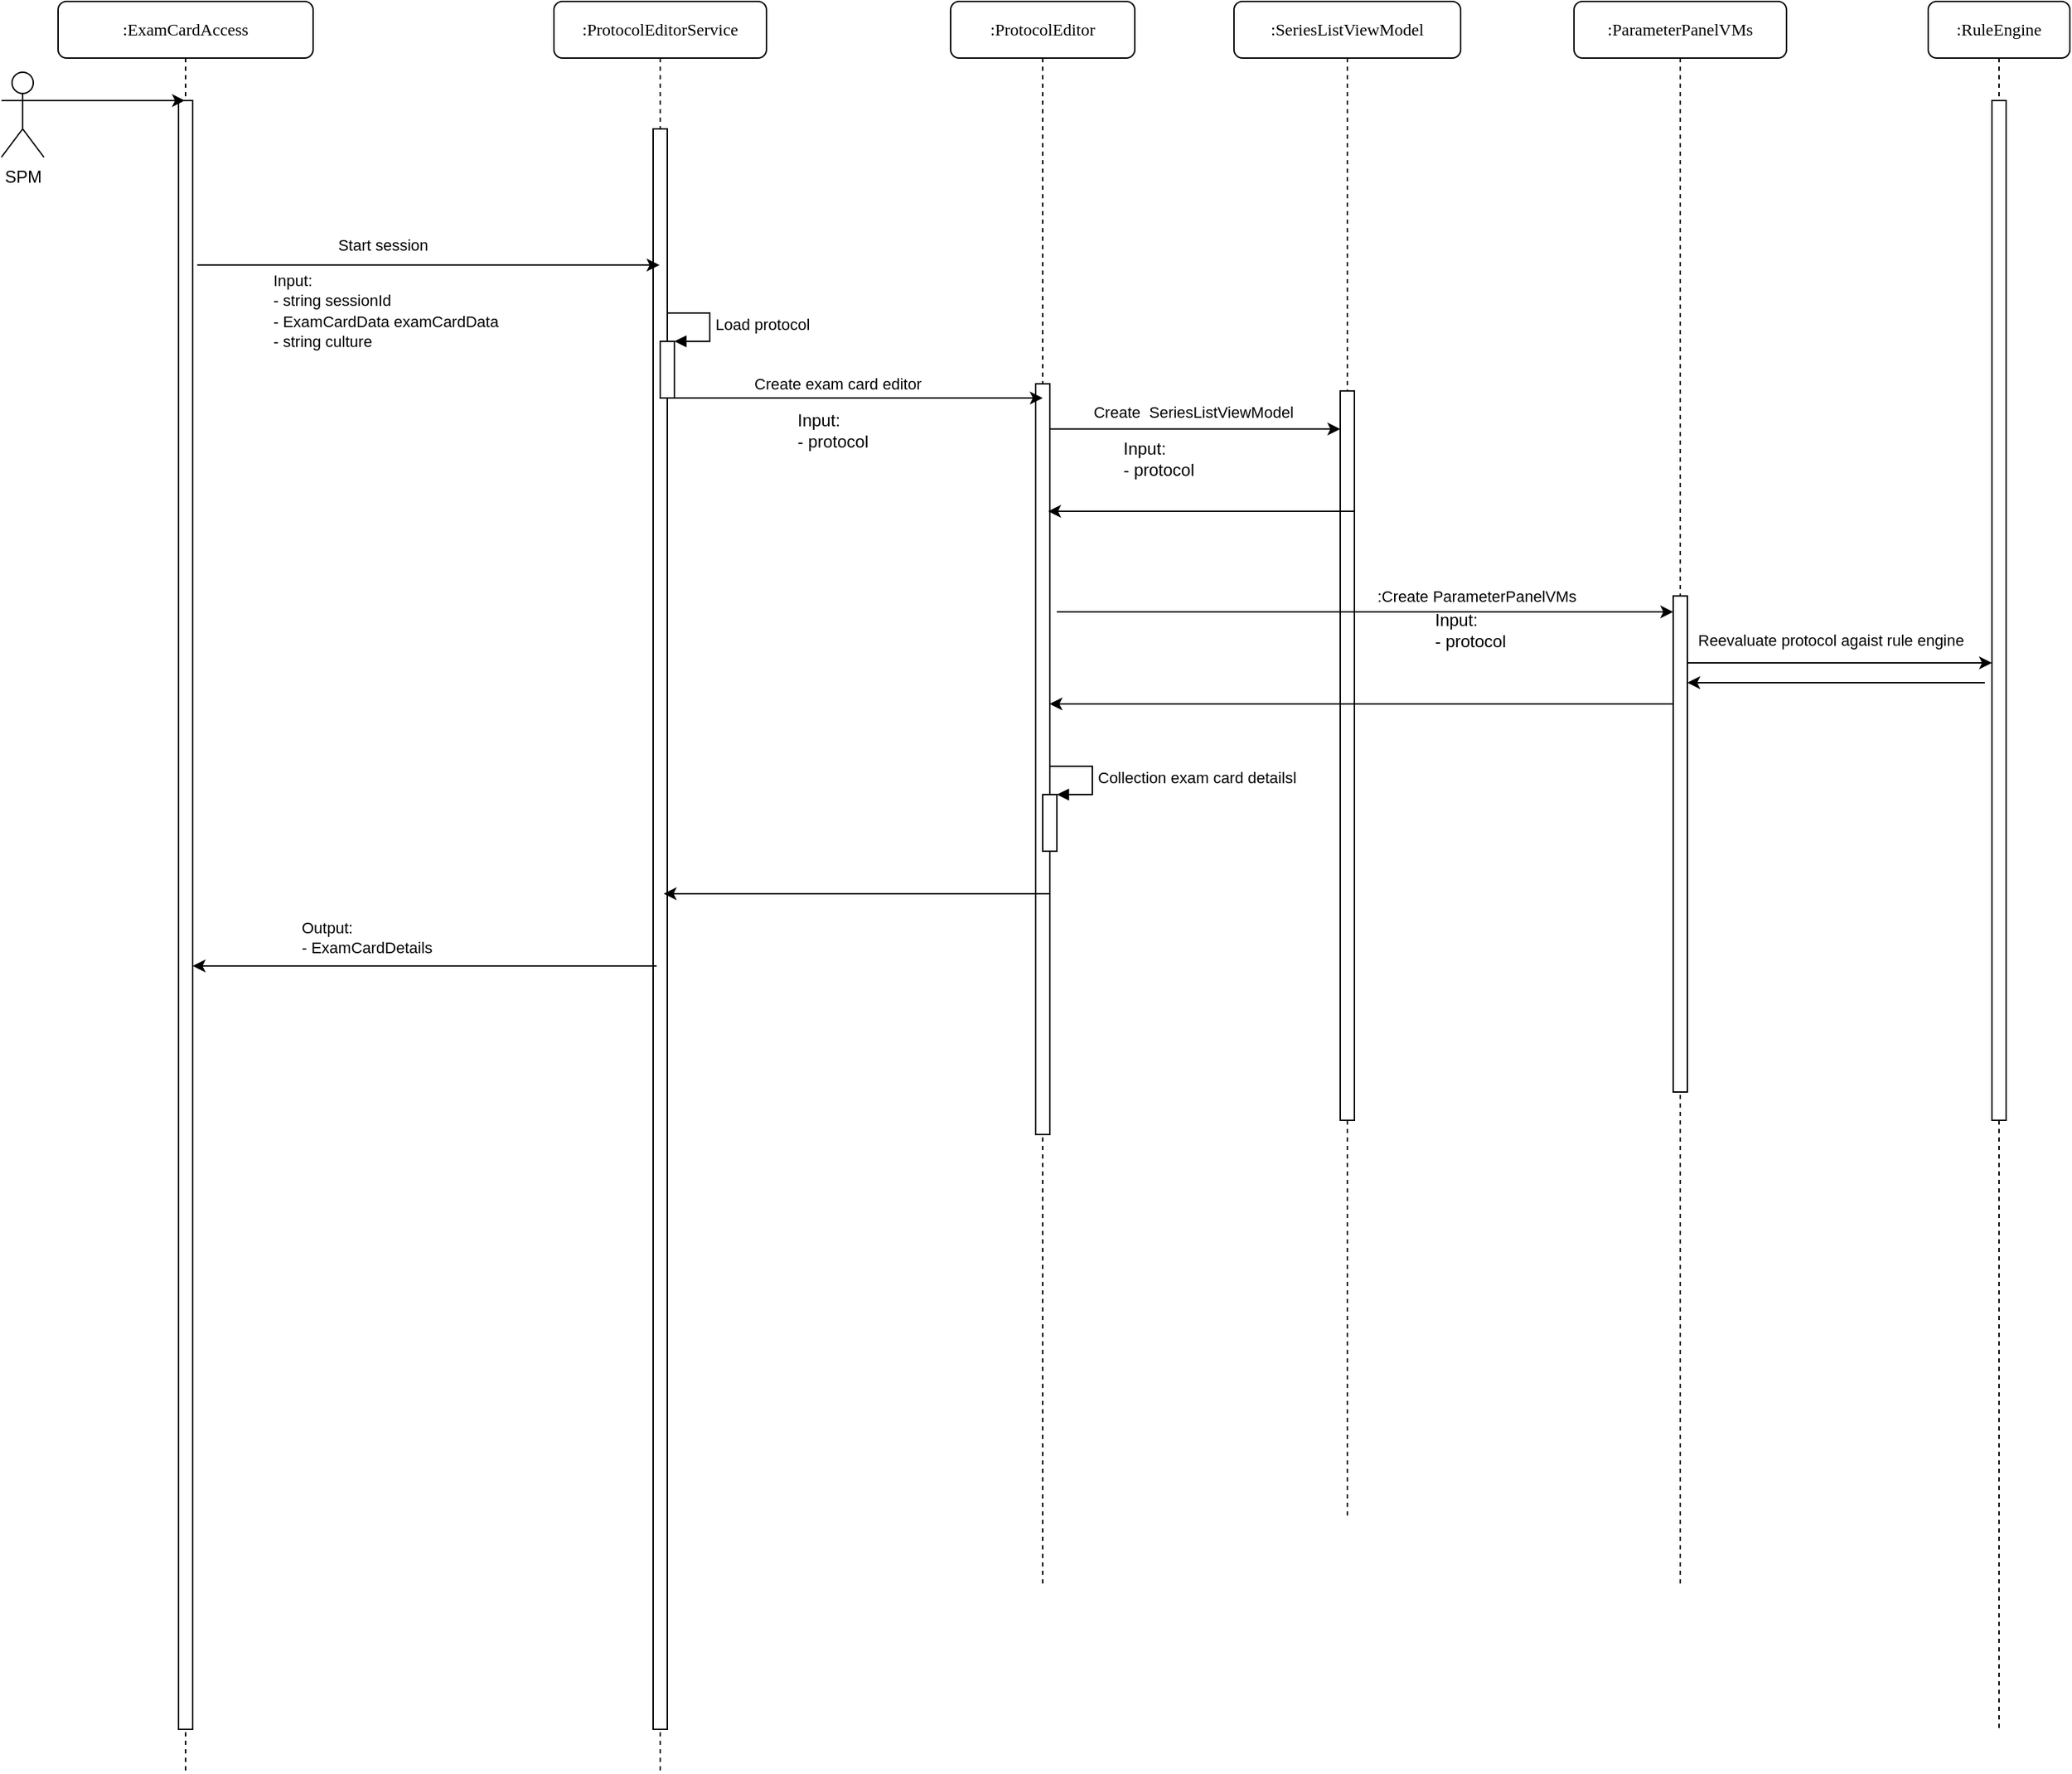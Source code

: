 <mxfile version="20.8.16" type="github">
  <diagram name="Page-1" id="13e1069c-82ec-6db2-03f1-153e76fe0fe0">
    <mxGraphModel dx="1548" dy="838" grid="1" gridSize="10" guides="1" tooltips="1" connect="1" arrows="1" fold="1" page="1" pageScale="1" pageWidth="1100" pageHeight="850" background="none" math="0" shadow="0">
      <root>
        <mxCell id="0" />
        <mxCell id="1" parent="0" />
        <mxCell id="7baba1c4bc27f4b0-2" value=":ProtocolEditorService" style="shape=umlLifeline;perimeter=lifelinePerimeter;whiteSpace=wrap;html=1;container=1;collapsible=0;recursiveResize=0;outlineConnect=0;rounded=1;shadow=0;comic=0;labelBackgroundColor=none;strokeWidth=1;fontFamily=Verdana;fontSize=12;align=center;" parent="1" vertex="1">
          <mxGeometry x="390" y="80" width="150" height="1250" as="geometry" />
        </mxCell>
        <mxCell id="7baba1c4bc27f4b0-10" value="" style="html=1;points=[];perimeter=orthogonalPerimeter;rounded=0;shadow=0;comic=0;labelBackgroundColor=none;strokeWidth=1;fontFamily=Verdana;fontSize=12;align=center;" parent="7baba1c4bc27f4b0-2" vertex="1">
          <mxGeometry x="70" y="90" width="10" height="1130" as="geometry" />
        </mxCell>
        <mxCell id="90dkgZwAsfMruA5nad-L-56" value="" style="html=1;points=[];perimeter=orthogonalPerimeter;fontSize=11;" parent="7baba1c4bc27f4b0-2" vertex="1">
          <mxGeometry x="75" y="240" width="10" height="40" as="geometry" />
        </mxCell>
        <mxCell id="90dkgZwAsfMruA5nad-L-57" value="Load protocol" style="edgeStyle=orthogonalEdgeStyle;html=1;align=left;spacingLeft=2;endArrow=block;rounded=0;entryX=1;entryY=0;fontSize=11;" parent="7baba1c4bc27f4b0-2" target="90dkgZwAsfMruA5nad-L-56" edge="1">
          <mxGeometry relative="1" as="geometry">
            <mxPoint x="80" y="220" as="sourcePoint" />
            <Array as="points">
              <mxPoint x="110" y="220" />
            </Array>
          </mxGeometry>
        </mxCell>
        <mxCell id="7baba1c4bc27f4b0-3" value=":ProtocolEditor" style="shape=umlLifeline;perimeter=lifelinePerimeter;whiteSpace=wrap;html=1;container=1;collapsible=0;recursiveResize=0;outlineConnect=0;rounded=1;shadow=0;comic=0;labelBackgroundColor=none;strokeWidth=1;fontFamily=Verdana;fontSize=12;align=center;" parent="1" vertex="1">
          <mxGeometry x="670" y="80" width="130" height="1120" as="geometry" />
        </mxCell>
        <mxCell id="90dkgZwAsfMruA5nad-L-35" value="" style="html=1;points=[];perimeter=orthogonalPerimeter;fontSize=11;" parent="7baba1c4bc27f4b0-3" vertex="1">
          <mxGeometry x="60" y="270" width="10" height="530" as="geometry" />
        </mxCell>
        <mxCell id="vVMsU0UwiVYUPc0pxKb--1" value="" style="html=1;points=[];perimeter=orthogonalPerimeter;fontSize=11;" vertex="1" parent="7baba1c4bc27f4b0-3">
          <mxGeometry x="65" y="560" width="10" height="40" as="geometry" />
        </mxCell>
        <mxCell id="vVMsU0UwiVYUPc0pxKb--2" value="Collection exam card detailsl" style="edgeStyle=orthogonalEdgeStyle;html=1;align=left;spacingLeft=2;endArrow=block;rounded=0;entryX=1;entryY=0;fontSize=11;" edge="1" target="vVMsU0UwiVYUPc0pxKb--1" parent="7baba1c4bc27f4b0-3">
          <mxGeometry relative="1" as="geometry">
            <mxPoint x="70" y="540" as="sourcePoint" />
            <Array as="points">
              <mxPoint x="100" y="540" />
            </Array>
          </mxGeometry>
        </mxCell>
        <mxCell id="90dkgZwAsfMruA5nad-L-102" value="" style="endArrow=classic;html=1;rounded=0;fontSize=11;" parent="7baba1c4bc27f4b0-3" edge="1">
          <mxGeometry width="50" height="50" relative="1" as="geometry">
            <mxPoint x="70" y="630" as="sourcePoint" />
            <mxPoint x="-202.5" y="630" as="targetPoint" />
            <Array as="points" />
          </mxGeometry>
        </mxCell>
        <mxCell id="7baba1c4bc27f4b0-5" value=":SeriesListViewModel" style="shape=umlLifeline;perimeter=lifelinePerimeter;whiteSpace=wrap;html=1;container=1;collapsible=0;recursiveResize=0;outlineConnect=0;rounded=1;shadow=0;comic=0;labelBackgroundColor=none;strokeWidth=1;fontFamily=Verdana;fontSize=12;align=center;" parent="1" vertex="1">
          <mxGeometry x="870" y="80" width="160" height="1070" as="geometry" />
        </mxCell>
        <mxCell id="7baba1c4bc27f4b0-13" value="" style="html=1;points=[];perimeter=orthogonalPerimeter;rounded=0;shadow=0;comic=0;labelBackgroundColor=none;strokeWidth=1;fontFamily=Verdana;fontSize=12;align=center;" parent="7baba1c4bc27f4b0-5" vertex="1">
          <mxGeometry x="75" y="275" width="10" height="515" as="geometry" />
        </mxCell>
        <mxCell id="90dkgZwAsfMruA5nad-L-43" value="" style="endArrow=classic;html=1;rounded=0;fontSize=11;" parent="7baba1c4bc27f4b0-5" edge="1">
          <mxGeometry width="50" height="50" relative="1" as="geometry">
            <mxPoint x="-130" y="301.88" as="sourcePoint" />
            <mxPoint x="75" y="301.88" as="targetPoint" />
          </mxGeometry>
        </mxCell>
        <mxCell id="90dkgZwAsfMruA5nad-L-44" value="Create&amp;nbsp; SeriesListViewModel" style="edgeLabel;html=1;align=center;verticalAlign=middle;resizable=0;points=[];fontSize=11;" parent="90dkgZwAsfMruA5nad-L-43" vertex="1" connectable="0">
          <mxGeometry x="0.286" y="2" relative="1" as="geometry">
            <mxPoint x="-31" y="-10" as="offset" />
          </mxGeometry>
        </mxCell>
        <mxCell id="90dkgZwAsfMruA5nad-L-63" value=":Create ParameterPanelVMs" style="edgeLabel;html=1;align=center;verticalAlign=middle;resizable=0;points=[];fontSize=11;" parent="90dkgZwAsfMruA5nad-L-43" vertex="1" connectable="0">
          <mxGeometry x="0.286" y="2" relative="1" as="geometry">
            <mxPoint x="169" y="120" as="offset" />
          </mxGeometry>
        </mxCell>
        <mxCell id="90dkgZwAsfMruA5nad-L-45" value="" style="endArrow=classic;html=1;rounded=0;fontSize=11;" parent="7baba1c4bc27f4b0-5" edge="1">
          <mxGeometry width="50" height="50" relative="1" as="geometry">
            <mxPoint x="85" y="360" as="sourcePoint" />
            <mxPoint x="-131.167" y="360" as="targetPoint" />
          </mxGeometry>
        </mxCell>
        <mxCell id="7baba1c4bc27f4b0-6" value=":RuleEngine" style="shape=umlLifeline;perimeter=lifelinePerimeter;whiteSpace=wrap;html=1;container=1;collapsible=0;recursiveResize=0;outlineConnect=0;rounded=1;shadow=0;comic=0;labelBackgroundColor=none;strokeWidth=1;fontFamily=Verdana;fontSize=12;align=center;" parent="1" vertex="1">
          <mxGeometry x="1360" y="80" width="100" height="1220" as="geometry" />
        </mxCell>
        <mxCell id="90dkgZwAsfMruA5nad-L-52" value="" style="html=1;points=[];perimeter=orthogonalPerimeter;rounded=0;shadow=0;comic=0;labelBackgroundColor=none;strokeWidth=1;fontFamily=Verdana;fontSize=12;align=center;" parent="7baba1c4bc27f4b0-6" vertex="1">
          <mxGeometry x="45" y="70" width="10" height="720" as="geometry" />
        </mxCell>
        <mxCell id="7baba1c4bc27f4b0-7" value=":ParameterPanelVMs" style="shape=umlLifeline;perimeter=lifelinePerimeter;whiteSpace=wrap;html=1;container=1;collapsible=0;recursiveResize=0;outlineConnect=0;rounded=1;shadow=0;comic=0;labelBackgroundColor=none;strokeWidth=1;fontFamily=Verdana;fontSize=12;align=center;" parent="1" vertex="1">
          <mxGeometry x="1110" y="80" width="150" height="1120" as="geometry" />
        </mxCell>
        <mxCell id="7baba1c4bc27f4b0-37" value="" style="html=1;points=[];perimeter=orthogonalPerimeter;rounded=0;shadow=0;comic=0;labelBackgroundColor=none;strokeWidth=1;fontFamily=Verdana;fontSize=12;align=center;" parent="7baba1c4bc27f4b0-7" vertex="1">
          <mxGeometry x="70" y="419.75" width="10" height="350.25" as="geometry" />
        </mxCell>
        <mxCell id="7baba1c4bc27f4b0-8" value=":ExamCardAccess" style="shape=umlLifeline;perimeter=lifelinePerimeter;whiteSpace=wrap;html=1;container=1;collapsible=0;recursiveResize=0;outlineConnect=0;rounded=1;shadow=0;comic=0;labelBackgroundColor=none;strokeWidth=1;fontFamily=Verdana;fontSize=12;align=center;" parent="1" vertex="1">
          <mxGeometry x="40" y="80" width="180" height="1250" as="geometry" />
        </mxCell>
        <mxCell id="7baba1c4bc27f4b0-9" value="" style="html=1;points=[];perimeter=orthogonalPerimeter;rounded=0;shadow=0;comic=0;labelBackgroundColor=none;strokeWidth=1;fontFamily=Verdana;fontSize=12;align=center;" parent="7baba1c4bc27f4b0-8" vertex="1">
          <mxGeometry x="85" y="70" width="10" height="1150" as="geometry" />
        </mxCell>
        <mxCell id="90dkgZwAsfMruA5nad-L-2" value="SPM" style="shape=umlActor;verticalLabelPosition=bottom;verticalAlign=top;html=1;outlineConnect=0;" parent="1" vertex="1">
          <mxGeometry y="130" width="30" height="60" as="geometry" />
        </mxCell>
        <mxCell id="90dkgZwAsfMruA5nad-L-12" value="" style="endArrow=classic;html=1;rounded=0;exitX=1.32;exitY=0.101;exitDx=0;exitDy=0;exitPerimeter=0;" parent="1" source="7baba1c4bc27f4b0-9" edge="1">
          <mxGeometry width="50" height="50" relative="1" as="geometry">
            <mxPoint x="250" y="180" as="sourcePoint" />
            <mxPoint x="464.5" y="266.15" as="targetPoint" />
          </mxGeometry>
        </mxCell>
        <mxCell id="90dkgZwAsfMruA5nad-L-13" value="Start session" style="edgeLabel;html=1;align=center;verticalAlign=middle;resizable=0;points=[];" parent="90dkgZwAsfMruA5nad-L-12" vertex="1" connectable="0">
          <mxGeometry x="-0.356" y="-1" relative="1" as="geometry">
            <mxPoint x="26" y="-15" as="offset" />
          </mxGeometry>
        </mxCell>
        <mxCell id="90dkgZwAsfMruA5nad-L-18" value="&lt;span style=&quot;font-size: 11px; background-color: rgb(255, 255, 255);&quot;&gt;Input:&lt;br&gt;- string sessionId&lt;/span&gt;&lt;br style=&quot;border-color: var(--border-color); font-size: 11px;&quot;&gt;&lt;div style=&quot;&quot;&gt;&lt;span style=&quot;background-color: rgb(255, 255, 255); font-size: 11px;&quot;&gt;- ExamCardData examCardData&lt;/span&gt;&lt;/div&gt;&lt;span style=&quot;font-size: 11px; background-color: rgb(255, 255, 255);&quot;&gt;- string culture&lt;/span&gt;" style="text;html=1;strokeColor=none;fillColor=none;align=left;verticalAlign=middle;whiteSpace=wrap;rounded=0;" parent="1" vertex="1">
          <mxGeometry x="190" y="275" width="220" height="45" as="geometry" />
        </mxCell>
        <mxCell id="90dkgZwAsfMruA5nad-L-33" value="" style="endArrow=classic;html=1;rounded=0;startArrow=none;" parent="1" edge="1">
          <mxGeometry width="50" height="50" relative="1" as="geometry">
            <mxPoint x="470" y="360" as="sourcePoint" />
            <mxPoint x="735" y="360" as="targetPoint" />
            <Array as="points" />
          </mxGeometry>
        </mxCell>
        <mxCell id="90dkgZwAsfMruA5nad-L-59" value="Create exam card editor" style="edgeLabel;html=1;align=center;verticalAlign=middle;resizable=0;points=[];fontSize=11;" parent="90dkgZwAsfMruA5nad-L-33" vertex="1" connectable="0">
          <mxGeometry x="0.774" y="-2" relative="1" as="geometry">
            <mxPoint x="-115" y="-12" as="offset" />
          </mxGeometry>
        </mxCell>
        <mxCell id="90dkgZwAsfMruA5nad-L-50" value="" style="endArrow=classic;html=1;rounded=0;fontSize=11;startArrow=none;" parent="1" edge="1">
          <mxGeometry width="50" height="50" relative="1" as="geometry">
            <mxPoint x="745" y="511" as="sourcePoint" />
            <mxPoint x="1180" y="511" as="targetPoint" />
            <Array as="points">
              <mxPoint x="920" y="511" />
            </Array>
          </mxGeometry>
        </mxCell>
        <mxCell id="90dkgZwAsfMruA5nad-L-60" value="Input:&lt;br&gt;- protocol" style="text;html=1;strokeColor=none;fillColor=none;align=left;verticalAlign=middle;whiteSpace=wrap;rounded=0;" parent="1" vertex="1">
          <mxGeometry x="560" y="360" width="100" height="45" as="geometry" />
        </mxCell>
        <mxCell id="90dkgZwAsfMruA5nad-L-61" value="Input:&lt;br&gt;- protocol" style="text;html=1;strokeColor=none;fillColor=none;align=left;verticalAlign=middle;whiteSpace=wrap;rounded=0;" parent="1" vertex="1">
          <mxGeometry x="790" y="380" width="100" height="45" as="geometry" />
        </mxCell>
        <mxCell id="90dkgZwAsfMruA5nad-L-62" value="" style="endArrow=classic;html=1;rounded=0;fontSize=11;" parent="1" edge="1">
          <mxGeometry width="50" height="50" relative="1" as="geometry">
            <mxPoint x="1180" y="576.0" as="sourcePoint" />
            <mxPoint x="739.81" y="576" as="targetPoint" />
            <Array as="points">
              <mxPoint x="1180" y="576" />
              <mxPoint x="960" y="576" />
            </Array>
          </mxGeometry>
        </mxCell>
        <mxCell id="90dkgZwAsfMruA5nad-L-70" value="" style="endArrow=classic;html=1;rounded=0;fontSize=11;startArrow=none;" parent="1" edge="1">
          <mxGeometry width="50" height="50" relative="1" as="geometry">
            <mxPoint x="1190" y="547" as="sourcePoint" />
            <mxPoint x="1405" y="547" as="targetPoint" />
            <Array as="points">
              <mxPoint x="1290" y="547" />
            </Array>
          </mxGeometry>
        </mxCell>
        <mxCell id="90dkgZwAsfMruA5nad-L-72" value="Reevaluate protocol agaist rule engine" style="edgeLabel;html=1;align=center;verticalAlign=middle;resizable=0;points=[];fontSize=11;" parent="90dkgZwAsfMruA5nad-L-70" vertex="1" connectable="0">
          <mxGeometry x="-0.086" y="1" relative="1" as="geometry">
            <mxPoint x="2" y="-15" as="offset" />
          </mxGeometry>
        </mxCell>
        <mxCell id="90dkgZwAsfMruA5nad-L-73" value="" style="endArrow=classic;html=1;rounded=0;fontSize=11;" parent="1" edge="1">
          <mxGeometry width="50" height="50" relative="1" as="geometry">
            <mxPoint x="1400.0" y="561" as="sourcePoint" />
            <mxPoint x="1189.997" y="561" as="targetPoint" />
            <Array as="points" />
          </mxGeometry>
        </mxCell>
        <mxCell id="90dkgZwAsfMruA5nad-L-78" value="Input:&lt;br&gt;- protocol" style="text;html=1;strokeColor=none;fillColor=none;align=left;verticalAlign=middle;whiteSpace=wrap;rounded=0;" parent="1" vertex="1">
          <mxGeometry x="1010" y="501" width="100" height="45" as="geometry" />
        </mxCell>
        <mxCell id="90dkgZwAsfMruA5nad-L-99" value="" style="endArrow=classic;html=1;rounded=0;exitX=1;exitY=0.333;exitDx=0;exitDy=0;exitPerimeter=0;" parent="1" source="90dkgZwAsfMruA5nad-L-2" target="7baba1c4bc27f4b0-8" edge="1">
          <mxGeometry width="50" height="50" relative="1" as="geometry">
            <mxPoint x="40" y="160" as="sourcePoint" />
            <mxPoint x="64.17" y="551.52" as="targetPoint" />
          </mxGeometry>
        </mxCell>
        <mxCell id="90dkgZwAsfMruA5nad-L-104" value="" style="endArrow=classic;html=1;rounded=0;fontSize=11;" parent="1" edge="1">
          <mxGeometry width="50" height="50" relative="1" as="geometry">
            <mxPoint x="462.5" y="761" as="sourcePoint" />
            <mxPoint x="135" y="761" as="targetPoint" />
            <Array as="points" />
          </mxGeometry>
        </mxCell>
        <mxCell id="90dkgZwAsfMruA5nad-L-105" value="Output: &lt;br&gt;- ExamCardDetails" style="edgeLabel;html=1;align=left;verticalAlign=middle;resizable=0;points=[];" parent="1" vertex="1" connectable="0">
          <mxGeometry x="209.999" y="741" as="geometry" />
        </mxCell>
      </root>
    </mxGraphModel>
  </diagram>
</mxfile>
